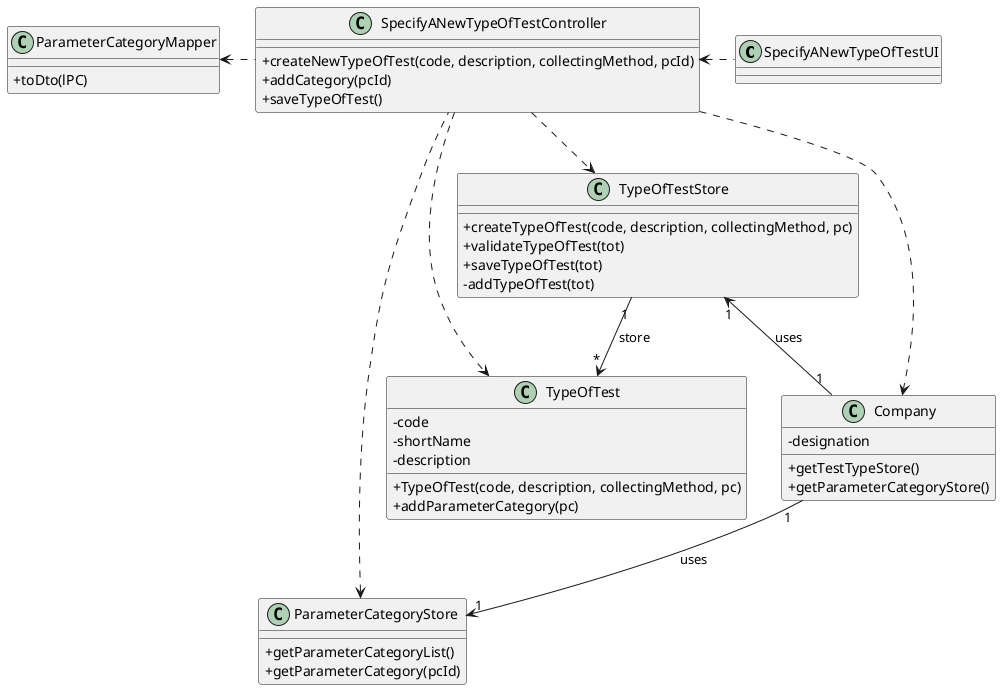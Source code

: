 @startuml
'https://plantuml.com/sequence-diagram
skinparam classAttributeIconSize 0

class SpecifyANewTypeOfTestUI{
}

class SpecifyANewTypeOfTestController{
    +createNewTypeOfTest(code, description, collectingMethod, pcId)
    +addCategory(pcId)
    +saveTypeOfTest()
}

class Company{
	-designation
	+getTestTypeStore()
	+getParameterCategoryStore()
}

class TypeOfTest{
    -code
    -shortName
    -description
    +TypeOfTest(code, description, collectingMethod, pc)
    +addParameterCategory(pc)
}

class TypeOfTestStore{
    +createTypeOfTest(code, description, collectingMethod, pc)
    +validateTypeOfTest(tot)
    +saveTypeOfTest(tot)
    -addTypeOfTest(tot)
}

class ParameterCategoryStore {
    +getParameterCategoryList()
    +getParameterCategory(pcId)
}

class ParameterCategoryMapper {
    +toDto(lPC)
}



SpecifyANewTypeOfTestController  <.right. SpecifyANewTypeOfTestUI
SpecifyANewTypeOfTestController .right.> Company
Company"1" -up-> "1"TypeOfTestStore : uses
Company"1" --> "1"ParameterCategoryStore : uses
TypeOfTestStore"1" --> "*"TypeOfTest : store
SpecifyANewTypeOfTestController .up.> ParameterCategoryStore
SpecifyANewTypeOfTestController .left.> ParameterCategoryMapper
SpecifyANewTypeOfTestController ..> TypeOfTestStore
SpecifyANewTypeOfTestController ..> TypeOfTest
@enduml


